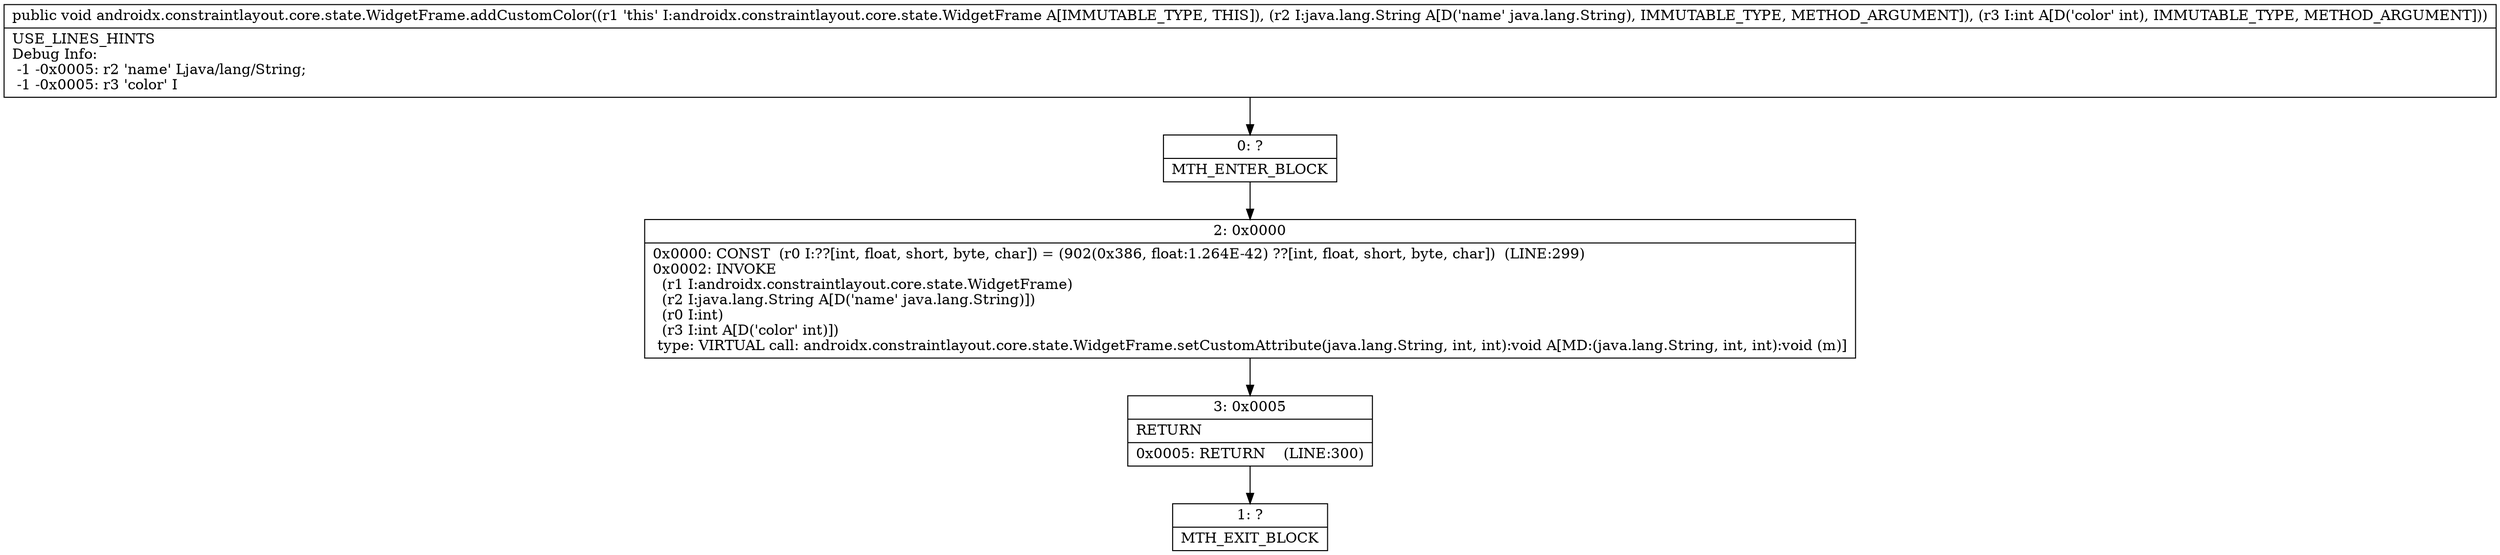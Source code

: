 digraph "CFG forandroidx.constraintlayout.core.state.WidgetFrame.addCustomColor(Ljava\/lang\/String;I)V" {
Node_0 [shape=record,label="{0\:\ ?|MTH_ENTER_BLOCK\l}"];
Node_2 [shape=record,label="{2\:\ 0x0000|0x0000: CONST  (r0 I:??[int, float, short, byte, char]) = (902(0x386, float:1.264E\-42) ??[int, float, short, byte, char])  (LINE:299)\l0x0002: INVOKE  \l  (r1 I:androidx.constraintlayout.core.state.WidgetFrame)\l  (r2 I:java.lang.String A[D('name' java.lang.String)])\l  (r0 I:int)\l  (r3 I:int A[D('color' int)])\l type: VIRTUAL call: androidx.constraintlayout.core.state.WidgetFrame.setCustomAttribute(java.lang.String, int, int):void A[MD:(java.lang.String, int, int):void (m)]\l}"];
Node_3 [shape=record,label="{3\:\ 0x0005|RETURN\l|0x0005: RETURN    (LINE:300)\l}"];
Node_1 [shape=record,label="{1\:\ ?|MTH_EXIT_BLOCK\l}"];
MethodNode[shape=record,label="{public void androidx.constraintlayout.core.state.WidgetFrame.addCustomColor((r1 'this' I:androidx.constraintlayout.core.state.WidgetFrame A[IMMUTABLE_TYPE, THIS]), (r2 I:java.lang.String A[D('name' java.lang.String), IMMUTABLE_TYPE, METHOD_ARGUMENT]), (r3 I:int A[D('color' int), IMMUTABLE_TYPE, METHOD_ARGUMENT]))  | USE_LINES_HINTS\lDebug Info:\l  \-1 \-0x0005: r2 'name' Ljava\/lang\/String;\l  \-1 \-0x0005: r3 'color' I\l}"];
MethodNode -> Node_0;Node_0 -> Node_2;
Node_2 -> Node_3;
Node_3 -> Node_1;
}

